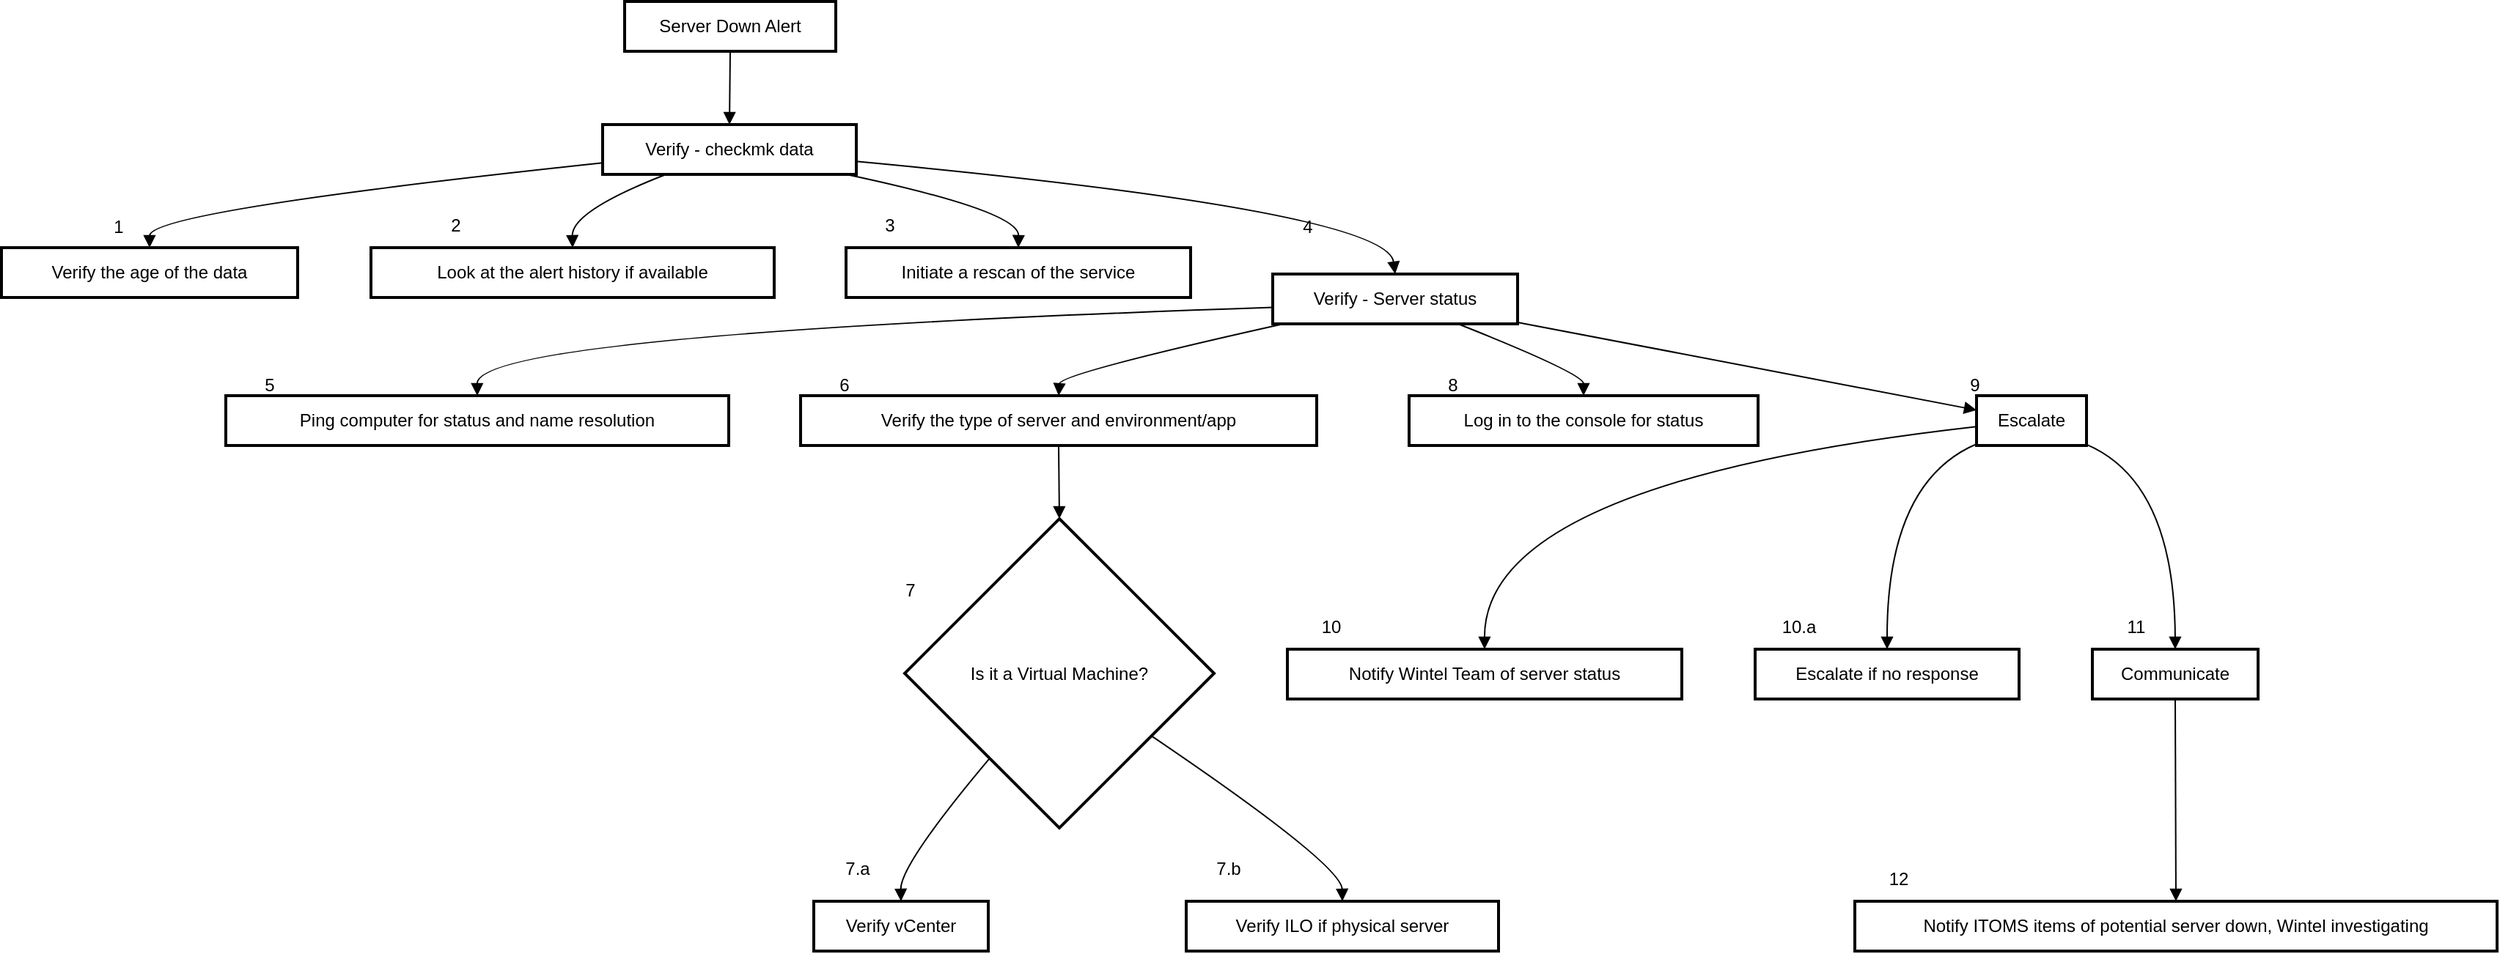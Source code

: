 <mxfile version="24.7.13">
  <diagram id="C5RBs43oDa-KdzZeNtuy" name="Page-1">
    <mxGraphModel grid="1" page="1" gridSize="10" guides="1" tooltips="1" connect="1" arrows="1" fold="1" pageScale="1" pageWidth="827" pageHeight="1169" math="0" shadow="0">
      <root>
        <mxCell id="WIyWlLk6GJQsqaUBKTNV-0" />
        <mxCell id="WIyWlLk6GJQsqaUBKTNV-1" parent="WIyWlLk6GJQsqaUBKTNV-0" />
        <mxCell id="P9_qhHgcAPjAGn_5ZZou-33" value="Server Down Alert" style="whiteSpace=wrap;strokeWidth=2;" vertex="1" parent="WIyWlLk6GJQsqaUBKTNV-1">
          <mxGeometry x="445" y="20" width="144" height="34" as="geometry" />
        </mxCell>
        <mxCell id="P9_qhHgcAPjAGn_5ZZou-34" value="Verify - checkmk data" style="whiteSpace=wrap;strokeWidth=2;" vertex="1" parent="WIyWlLk6GJQsqaUBKTNV-1">
          <mxGeometry x="430" y="104" width="173" height="34" as="geometry" />
        </mxCell>
        <mxCell id="P9_qhHgcAPjAGn_5ZZou-35" value="Verify the age of the data" style="whiteSpace=wrap;strokeWidth=2;" vertex="1" parent="WIyWlLk6GJQsqaUBKTNV-1">
          <mxGeometry x="20" y="188" width="202" height="34" as="geometry" />
        </mxCell>
        <mxCell id="P9_qhHgcAPjAGn_5ZZou-36" value="Look at the alert history if available" style="whiteSpace=wrap;strokeWidth=2;" vertex="1" parent="WIyWlLk6GJQsqaUBKTNV-1">
          <mxGeometry x="272" y="188" width="275" height="34" as="geometry" />
        </mxCell>
        <mxCell id="P9_qhHgcAPjAGn_5ZZou-37" value="Initiate a rescan of the service" style="whiteSpace=wrap;strokeWidth=2;" vertex="1" parent="WIyWlLk6GJQsqaUBKTNV-1">
          <mxGeometry x="596" y="188" width="235" height="34" as="geometry" />
        </mxCell>
        <mxCell id="P9_qhHgcAPjAGn_5ZZou-38" value="Verify - Server status" style="whiteSpace=wrap;strokeWidth=2;" vertex="1" parent="WIyWlLk6GJQsqaUBKTNV-1">
          <mxGeometry x="887" y="206" width="167" height="34" as="geometry" />
        </mxCell>
        <mxCell id="P9_qhHgcAPjAGn_5ZZou-39" value="Ping computer for status and name resolution" style="whiteSpace=wrap;strokeWidth=2;" vertex="1" parent="WIyWlLk6GJQsqaUBKTNV-1">
          <mxGeometry x="173" y="289" width="343" height="34" as="geometry" />
        </mxCell>
        <mxCell id="P9_qhHgcAPjAGn_5ZZou-40" value="Verify the type of server and environment/app" style="whiteSpace=wrap;strokeWidth=2;" vertex="1" parent="WIyWlLk6GJQsqaUBKTNV-1">
          <mxGeometry x="565" y="289" width="352" height="34" as="geometry" />
        </mxCell>
        <mxCell id="P9_qhHgcAPjAGn_5ZZou-41" value="Is it a Virtual Machine?" style="rhombus;strokeWidth=2;whiteSpace=wrap;" vertex="1" parent="WIyWlLk6GJQsqaUBKTNV-1">
          <mxGeometry x="636" y="373" width="211" height="211" as="geometry" />
        </mxCell>
        <mxCell id="P9_qhHgcAPjAGn_5ZZou-42" value="Verify vCenter" style="whiteSpace=wrap;strokeWidth=2;" vertex="1" parent="WIyWlLk6GJQsqaUBKTNV-1">
          <mxGeometry x="574" y="634" width="119" height="34" as="geometry" />
        </mxCell>
        <mxCell id="P9_qhHgcAPjAGn_5ZZou-43" value="Verify ILO if physical server" style="whiteSpace=wrap;strokeWidth=2;" vertex="1" parent="WIyWlLk6GJQsqaUBKTNV-1">
          <mxGeometry x="828" y="634" width="213" height="34" as="geometry" />
        </mxCell>
        <mxCell id="P9_qhHgcAPjAGn_5ZZou-44" value="Log in to the console for status" style="whiteSpace=wrap;strokeWidth=2;" vertex="1" parent="WIyWlLk6GJQsqaUBKTNV-1">
          <mxGeometry x="980" y="289" width="238" height="34" as="geometry" />
        </mxCell>
        <mxCell id="P9_qhHgcAPjAGn_5ZZou-45" value="Escalate" style="whiteSpace=wrap;strokeWidth=2;" vertex="1" parent="WIyWlLk6GJQsqaUBKTNV-1">
          <mxGeometry x="1367" y="289" width="75" height="34" as="geometry" />
        </mxCell>
        <mxCell id="P9_qhHgcAPjAGn_5ZZou-46" value="Notify Wintel Team of server status" style="whiteSpace=wrap;strokeWidth=2;" vertex="1" parent="WIyWlLk6GJQsqaUBKTNV-1">
          <mxGeometry x="897" y="462" width="269" height="34" as="geometry" />
        </mxCell>
        <mxCell id="P9_qhHgcAPjAGn_5ZZou-47" value="Escalate if no response" style="whiteSpace=wrap;strokeWidth=2;" vertex="1" parent="WIyWlLk6GJQsqaUBKTNV-1">
          <mxGeometry x="1216" y="462" width="180" height="34" as="geometry" />
        </mxCell>
        <mxCell id="P9_qhHgcAPjAGn_5ZZou-48" value="Communicate" style="whiteSpace=wrap;strokeWidth=2;" vertex="1" parent="WIyWlLk6GJQsqaUBKTNV-1">
          <mxGeometry x="1446" y="462" width="113" height="34" as="geometry" />
        </mxCell>
        <mxCell id="P9_qhHgcAPjAGn_5ZZou-49" value="Notify ITOMS items of potential server down, Wintel investigating" style="whiteSpace=wrap;strokeWidth=2;" vertex="1" parent="WIyWlLk6GJQsqaUBKTNV-1">
          <mxGeometry x="1284" y="634" width="438" height="34" as="geometry" />
        </mxCell>
        <mxCell id="P9_qhHgcAPjAGn_5ZZou-50" value="" style="curved=1;startArrow=none;endArrow=block;exitX=0.5;exitY=1;entryX=0.5;entryY=0;rounded=0;" edge="1" parent="WIyWlLk6GJQsqaUBKTNV-1" source="P9_qhHgcAPjAGn_5ZZou-33" target="P9_qhHgcAPjAGn_5ZZou-34">
          <mxGeometry relative="1" as="geometry">
            <Array as="points" />
          </mxGeometry>
        </mxCell>
        <mxCell id="P9_qhHgcAPjAGn_5ZZou-51" value="" style="curved=1;startArrow=none;endArrow=block;exitX=0;exitY=0.77;entryX=0.5;entryY=0;rounded=0;" edge="1" parent="WIyWlLk6GJQsqaUBKTNV-1" source="P9_qhHgcAPjAGn_5ZZou-34" target="P9_qhHgcAPjAGn_5ZZou-35">
          <mxGeometry relative="1" as="geometry">
            <Array as="points">
              <mxPoint x="121" y="163" />
            </Array>
          </mxGeometry>
        </mxCell>
        <mxCell id="P9_qhHgcAPjAGn_5ZZou-52" value="" style="curved=1;startArrow=none;endArrow=block;exitX=0.25;exitY=1;entryX=0.5;entryY=0;rounded=0;" edge="1" parent="WIyWlLk6GJQsqaUBKTNV-1" source="P9_qhHgcAPjAGn_5ZZou-34" target="P9_qhHgcAPjAGn_5ZZou-36">
          <mxGeometry relative="1" as="geometry">
            <Array as="points">
              <mxPoint x="409" y="163" />
            </Array>
          </mxGeometry>
        </mxCell>
        <mxCell id="P9_qhHgcAPjAGn_5ZZou-53" value="" style="curved=1;startArrow=none;endArrow=block;exitX=0.96;exitY=1;entryX=0.5;entryY=0;rounded=0;" edge="1" parent="WIyWlLk6GJQsqaUBKTNV-1" source="P9_qhHgcAPjAGn_5ZZou-34" target="P9_qhHgcAPjAGn_5ZZou-37">
          <mxGeometry relative="1" as="geometry">
            <Array as="points">
              <mxPoint x="714" y="163" />
            </Array>
          </mxGeometry>
        </mxCell>
        <mxCell id="P9_qhHgcAPjAGn_5ZZou-54" value="" style="curved=1;startArrow=none;endArrow=block;exitX=1;exitY=0.74;entryX=0.5;entryY=0;rounded=0;" edge="1" parent="WIyWlLk6GJQsqaUBKTNV-1" source="P9_qhHgcAPjAGn_5ZZou-34" target="P9_qhHgcAPjAGn_5ZZou-38">
          <mxGeometry relative="1" as="geometry">
            <Array as="points">
              <mxPoint x="965" y="163" />
            </Array>
          </mxGeometry>
        </mxCell>
        <mxCell id="P9_qhHgcAPjAGn_5ZZou-55" value="" style="curved=1;startArrow=none;endArrow=block;exitX=0;exitY=0.67;entryX=0.5;entryY=0;rounded=0;" edge="1" parent="WIyWlLk6GJQsqaUBKTNV-1" source="P9_qhHgcAPjAGn_5ZZou-38" target="P9_qhHgcAPjAGn_5ZZou-39">
          <mxGeometry relative="1" as="geometry">
            <Array as="points">
              <mxPoint x="344" y="247" />
            </Array>
          </mxGeometry>
        </mxCell>
        <mxCell id="P9_qhHgcAPjAGn_5ZZou-56" value="" style="curved=1;startArrow=none;endArrow=block;entryX=0.5;entryY=0;rounded=0;" edge="1" parent="WIyWlLk6GJQsqaUBKTNV-1" source="P9_qhHgcAPjAGn_5ZZou-38" target="P9_qhHgcAPjAGn_5ZZou-40">
          <mxGeometry relative="1" as="geometry">
            <Array as="points">
              <mxPoint x="742" y="274" />
            </Array>
            <mxPoint x="887" y="265.64" as="sourcePoint" />
          </mxGeometry>
        </mxCell>
        <mxCell id="P9_qhHgcAPjAGn_5ZZou-57" value="" style="curved=1;startArrow=none;endArrow=block;exitX=0.5;exitY=1;entryX=0.5;entryY=0;rounded=0;" edge="1" parent="WIyWlLk6GJQsqaUBKTNV-1" source="P9_qhHgcAPjAGn_5ZZou-40" target="P9_qhHgcAPjAGn_5ZZou-41">
          <mxGeometry relative="1" as="geometry">
            <Array as="points" />
          </mxGeometry>
        </mxCell>
        <mxCell id="P9_qhHgcAPjAGn_5ZZou-58" value="" style="curved=1;startArrow=none;endArrow=block;exitX=0.09;exitY=1;entryX=0.5;entryY=0;rounded=0;" edge="1" parent="WIyWlLk6GJQsqaUBKTNV-1" source="P9_qhHgcAPjAGn_5ZZou-41" target="P9_qhHgcAPjAGn_5ZZou-42">
          <mxGeometry relative="1" as="geometry">
            <Array as="points">
              <mxPoint x="633" y="609" />
            </Array>
          </mxGeometry>
        </mxCell>
        <mxCell id="P9_qhHgcAPjAGn_5ZZou-59" value="" style="curved=1;startArrow=none;endArrow=block;exitX=1;exitY=0.84;entryX=0.5;entryY=0;rounded=0;" edge="1" parent="WIyWlLk6GJQsqaUBKTNV-1" source="P9_qhHgcAPjAGn_5ZZou-41" target="P9_qhHgcAPjAGn_5ZZou-43">
          <mxGeometry relative="1" as="geometry">
            <Array as="points">
              <mxPoint x="934" y="609" />
            </Array>
          </mxGeometry>
        </mxCell>
        <mxCell id="P9_qhHgcAPjAGn_5ZZou-60" value="" style="curved=1;startArrow=none;endArrow=block;entryX=0.5;entryY=0;rounded=0;" edge="1" parent="WIyWlLk6GJQsqaUBKTNV-1" source="P9_qhHgcAPjAGn_5ZZou-38" target="P9_qhHgcAPjAGn_5ZZou-44">
          <mxGeometry relative="1" as="geometry">
            <Array as="points">
              <mxPoint x="1099" y="274" />
            </Array>
            <mxPoint x="1025.61" y="267.0" as="sourcePoint" />
          </mxGeometry>
        </mxCell>
        <mxCell id="P9_qhHgcAPjAGn_5ZZou-62" value="" style="curved=1;startArrow=none;endArrow=block;exitX=0;exitY=0.62;entryX=0.5;entryY=-0.01;rounded=0;" edge="1" parent="WIyWlLk6GJQsqaUBKTNV-1" source="P9_qhHgcAPjAGn_5ZZou-45" target="P9_qhHgcAPjAGn_5ZZou-46">
          <mxGeometry relative="1" as="geometry">
            <Array as="points">
              <mxPoint x="1031" y="348" />
            </Array>
          </mxGeometry>
        </mxCell>
        <mxCell id="P9_qhHgcAPjAGn_5ZZou-63" value="" style="curved=1;startArrow=none;endArrow=block;exitX=0;exitY=0.97;entryX=0.5;entryY=-0.01;rounded=0;" edge="1" parent="WIyWlLk6GJQsqaUBKTNV-1" source="P9_qhHgcAPjAGn_5ZZou-45" target="P9_qhHgcAPjAGn_5ZZou-47">
          <mxGeometry relative="1" as="geometry">
            <Array as="points">
              <mxPoint x="1306" y="348" />
            </Array>
          </mxGeometry>
        </mxCell>
        <mxCell id="P9_qhHgcAPjAGn_5ZZou-64" value="" style="curved=1;startArrow=none;endArrow=block;exitX=0.99;exitY=0.97;entryX=0.5;entryY=-0.01;rounded=0;" edge="1" parent="WIyWlLk6GJQsqaUBKTNV-1" source="P9_qhHgcAPjAGn_5ZZou-45" target="P9_qhHgcAPjAGn_5ZZou-48">
          <mxGeometry relative="1" as="geometry">
            <Array as="points">
              <mxPoint x="1502" y="348" />
            </Array>
          </mxGeometry>
        </mxCell>
        <mxCell id="P9_qhHgcAPjAGn_5ZZou-65" value="" style="curved=1;startArrow=none;endArrow=block;exitX=0.5;exitY=0.99;entryX=0.5;entryY=0;rounded=0;" edge="1" parent="WIyWlLk6GJQsqaUBKTNV-1" source="P9_qhHgcAPjAGn_5ZZou-48" target="P9_qhHgcAPjAGn_5ZZou-49">
          <mxGeometry relative="1" as="geometry">
            <Array as="points" />
          </mxGeometry>
        </mxCell>
        <mxCell id="P9_qhHgcAPjAGn_5ZZou-67" value="1" style="text;html=1;align=center;verticalAlign=middle;whiteSpace=wrap;rounded=0;" vertex="1" parent="WIyWlLk6GJQsqaUBKTNV-1">
          <mxGeometry x="70" y="159" width="60" height="30" as="geometry" />
        </mxCell>
        <mxCell id="P9_qhHgcAPjAGn_5ZZou-68" value="2" style="text;html=1;align=center;verticalAlign=middle;whiteSpace=wrap;rounded=0;" vertex="1" parent="WIyWlLk6GJQsqaUBKTNV-1">
          <mxGeometry x="300" y="158" width="60" height="30" as="geometry" />
        </mxCell>
        <mxCell id="P9_qhHgcAPjAGn_5ZZou-70" value="3" style="text;html=1;align=center;verticalAlign=middle;whiteSpace=wrap;rounded=0;" vertex="1" parent="WIyWlLk6GJQsqaUBKTNV-1">
          <mxGeometry x="596" y="158" width="60" height="30" as="geometry" />
        </mxCell>
        <mxCell id="P9_qhHgcAPjAGn_5ZZou-71" value="4" style="text;html=1;align=center;verticalAlign=middle;whiteSpace=wrap;rounded=0;" vertex="1" parent="WIyWlLk6GJQsqaUBKTNV-1">
          <mxGeometry x="881" y="159" width="60" height="30" as="geometry" />
        </mxCell>
        <mxCell id="P9_qhHgcAPjAGn_5ZZou-72" value="5" style="text;html=1;align=center;verticalAlign=middle;whiteSpace=wrap;rounded=0;" vertex="1" parent="WIyWlLk6GJQsqaUBKTNV-1">
          <mxGeometry x="173" y="267" width="60" height="30" as="geometry" />
        </mxCell>
        <mxCell id="P9_qhHgcAPjAGn_5ZZou-73" value="6" style="text;html=1;align=center;verticalAlign=middle;whiteSpace=wrap;rounded=0;" vertex="1" parent="WIyWlLk6GJQsqaUBKTNV-1">
          <mxGeometry x="565" y="267" width="60" height="30" as="geometry" />
        </mxCell>
        <mxCell id="P9_qhHgcAPjAGn_5ZZou-74" value="7" style="text;html=1;align=center;verticalAlign=middle;whiteSpace=wrap;rounded=0;" vertex="1" parent="WIyWlLk6GJQsqaUBKTNV-1">
          <mxGeometry x="610" y="407" width="60" height="30" as="geometry" />
        </mxCell>
        <mxCell id="P9_qhHgcAPjAGn_5ZZou-75" value="7.a" style="text;html=1;align=center;verticalAlign=middle;whiteSpace=wrap;rounded=0;" vertex="1" parent="WIyWlLk6GJQsqaUBKTNV-1">
          <mxGeometry x="574" y="597" width="60" height="30" as="geometry" />
        </mxCell>
        <mxCell id="P9_qhHgcAPjAGn_5ZZou-76" value="7.b" style="text;html=1;align=center;verticalAlign=middle;whiteSpace=wrap;rounded=0;" vertex="1" parent="WIyWlLk6GJQsqaUBKTNV-1">
          <mxGeometry x="827" y="597" width="60" height="30" as="geometry" />
        </mxCell>
        <mxCell id="P9_qhHgcAPjAGn_5ZZou-77" value="8" style="text;html=1;align=center;verticalAlign=middle;whiteSpace=wrap;rounded=0;" vertex="1" parent="WIyWlLk6GJQsqaUBKTNV-1">
          <mxGeometry x="980" y="267" width="60" height="30" as="geometry" />
        </mxCell>
        <mxCell id="P9_qhHgcAPjAGn_5ZZou-79" value="" style="curved=1;startArrow=none;endArrow=block;rounded=0;" edge="1" parent="WIyWlLk6GJQsqaUBKTNV-1" source="P9_qhHgcAPjAGn_5ZZou-38" target="P9_qhHgcAPjAGn_5ZZou-45">
          <mxGeometry relative="1" as="geometry">
            <Array as="points" />
            <mxPoint x="1054.0" y="257.82" as="sourcePoint" />
            <mxPoint x="1370" y="227" as="targetPoint" />
          </mxGeometry>
        </mxCell>
        <mxCell id="P9_qhHgcAPjAGn_5ZZou-78" value="9" style="text;html=1;align=center;verticalAlign=middle;whiteSpace=wrap;rounded=0;" vertex="1" parent="WIyWlLk6GJQsqaUBKTNV-1">
          <mxGeometry x="1336" y="267" width="60" height="30" as="geometry" />
        </mxCell>
        <mxCell id="P9_qhHgcAPjAGn_5ZZou-80" value="10" style="text;html=1;align=center;verticalAlign=middle;whiteSpace=wrap;rounded=0;" vertex="1" parent="WIyWlLk6GJQsqaUBKTNV-1">
          <mxGeometry x="897" y="432" width="60" height="30" as="geometry" />
        </mxCell>
        <mxCell id="P9_qhHgcAPjAGn_5ZZou-81" value="10.a" style="text;html=1;align=center;verticalAlign=middle;whiteSpace=wrap;rounded=0;" vertex="1" parent="WIyWlLk6GJQsqaUBKTNV-1">
          <mxGeometry x="1216" y="432" width="60" height="30" as="geometry" />
        </mxCell>
        <mxCell id="P9_qhHgcAPjAGn_5ZZou-82" value="11" style="text;html=1;align=center;verticalAlign=middle;whiteSpace=wrap;rounded=0;" vertex="1" parent="WIyWlLk6GJQsqaUBKTNV-1">
          <mxGeometry x="1446" y="432" width="60" height="30" as="geometry" />
        </mxCell>
        <mxCell id="P9_qhHgcAPjAGn_5ZZou-83" value="12" style="text;html=1;align=center;verticalAlign=middle;whiteSpace=wrap;rounded=0;" vertex="1" parent="WIyWlLk6GJQsqaUBKTNV-1">
          <mxGeometry x="1284" y="604" width="60" height="30" as="geometry" />
        </mxCell>
      </root>
    </mxGraphModel>
  </diagram>
</mxfile>
